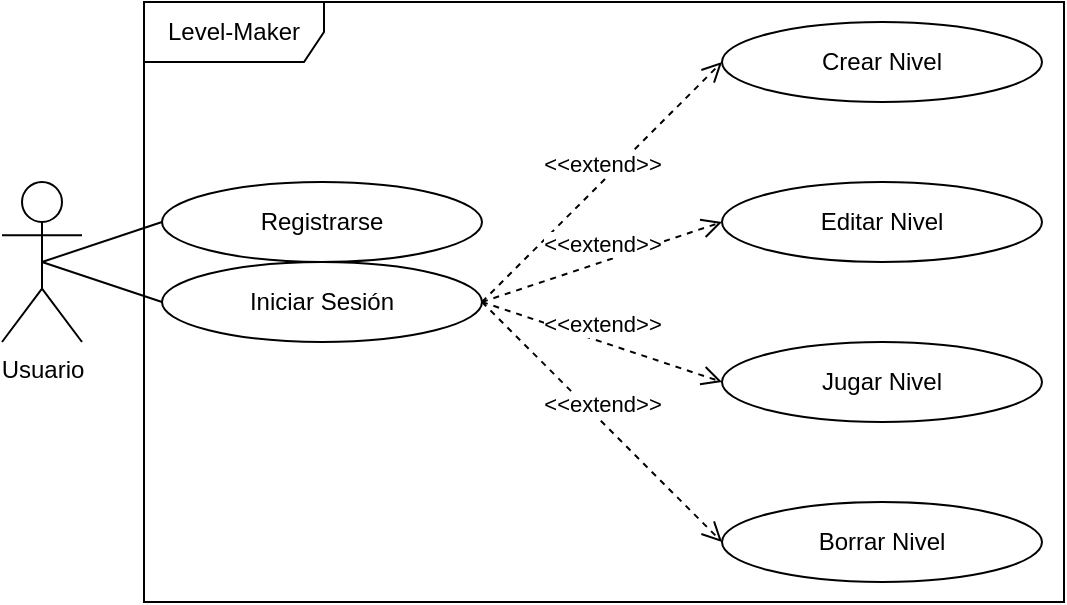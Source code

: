 <mxfile>
    <diagram id="imfi-5iLqrDbbkuD3J4O" name="Página-1">
        <mxGraphModel dx="1010" dy="327" grid="1" gridSize="10" guides="1" tooltips="1" connect="1" arrows="1" fold="1" page="0" pageScale="1" pageWidth="827" pageHeight="1169" math="0" shadow="0">
            <root>
                <mxCell id="0"/>
                <mxCell id="1" parent="0"/>
                <mxCell id="3" value="Registrarse" style="ellipse;whiteSpace=wrap;html=1;" parent="1" vertex="1">
                    <mxGeometry x="240" y="640" width="160" height="40" as="geometry"/>
                </mxCell>
                <mxCell id="4" value="Iniciar Sesión" style="ellipse;whiteSpace=wrap;html=1;" parent="1" vertex="1">
                    <mxGeometry x="240" y="680" width="160" height="40" as="geometry"/>
                </mxCell>
                <mxCell id="5" value="Crear Nivel" style="ellipse;whiteSpace=wrap;html=1;" parent="1" vertex="1">
                    <mxGeometry x="520" y="560" width="160" height="40" as="geometry"/>
                </mxCell>
                <mxCell id="6" value="Editar Nivel" style="ellipse;whiteSpace=wrap;html=1;" parent="1" vertex="1">
                    <mxGeometry x="520" y="640" width="160" height="40" as="geometry"/>
                </mxCell>
                <mxCell id="7" value="Borrar Nivel" style="ellipse;whiteSpace=wrap;html=1;" parent="1" vertex="1">
                    <mxGeometry x="520" y="800" width="160" height="40" as="geometry"/>
                </mxCell>
                <mxCell id="8" value="Jugar Nivel" style="ellipse;whiteSpace=wrap;html=1;" parent="1" vertex="1">
                    <mxGeometry x="520" y="720" width="160" height="40" as="geometry"/>
                </mxCell>
                <mxCell id="10" value="Usuario" style="shape=umlActor;verticalLabelPosition=bottom;verticalAlign=top;html=1;outlineConnect=0;" parent="1" vertex="1">
                    <mxGeometry x="160" y="640" width="40" height="80" as="geometry"/>
                </mxCell>
                <mxCell id="11" value="" style="endArrow=none;html=1;entryX=0;entryY=0.5;entryDx=0;entryDy=0;exitX=0.5;exitY=0.5;exitDx=0;exitDy=0;exitPerimeter=0;" parent="1" source="10" target="3" edge="1">
                    <mxGeometry width="50" height="50" relative="1" as="geometry">
                        <mxPoint x="240" y="340" as="sourcePoint"/>
                        <mxPoint x="340" y="280" as="targetPoint"/>
                    </mxGeometry>
                </mxCell>
                <mxCell id="12" value="" style="endArrow=none;html=1;exitX=0.5;exitY=0.5;exitDx=0;exitDy=0;exitPerimeter=0;entryX=0;entryY=0.5;entryDx=0;entryDy=0;" parent="1" source="10" target="4" edge="1">
                    <mxGeometry width="50" height="50" relative="1" as="geometry">
                        <mxPoint x="360" y="360" as="sourcePoint"/>
                        <mxPoint x="410" y="310" as="targetPoint"/>
                    </mxGeometry>
                </mxCell>
                <mxCell id="19" value="&amp;lt;&amp;lt;extend&amp;gt;&amp;gt;" style="html=1;verticalAlign=bottom;endArrow=open;dashed=1;endSize=8;entryX=0;entryY=0.5;entryDx=0;entryDy=0;exitX=1;exitY=0.5;exitDx=0;exitDy=0;" edge="1" parent="1" source="4" target="5">
                    <mxGeometry relative="1" as="geometry">
                        <mxPoint x="460" y="620" as="sourcePoint"/>
                        <mxPoint x="380" y="620" as="targetPoint"/>
                    </mxGeometry>
                </mxCell>
                <mxCell id="20" value="&amp;lt;&amp;lt;extend&amp;gt;&amp;gt;" style="html=1;verticalAlign=bottom;endArrow=open;dashed=1;endSize=8;entryX=0;entryY=0.5;entryDx=0;entryDy=0;exitX=1;exitY=0.5;exitDx=0;exitDy=0;" edge="1" parent="1" source="4" target="6">
                    <mxGeometry relative="1" as="geometry">
                        <mxPoint x="410" y="710.0" as="sourcePoint"/>
                        <mxPoint x="530" y="630.0" as="targetPoint"/>
                    </mxGeometry>
                </mxCell>
                <mxCell id="21" value="&amp;lt;&amp;lt;extend&amp;gt;&amp;gt;" style="html=1;verticalAlign=bottom;endArrow=open;dashed=1;endSize=8;entryX=0;entryY=0.5;entryDx=0;entryDy=0;exitX=1;exitY=0.5;exitDx=0;exitDy=0;" edge="1" parent="1" source="4" target="8">
                    <mxGeometry relative="1" as="geometry">
                        <mxPoint x="420" y="720.0" as="sourcePoint"/>
                        <mxPoint x="540" y="640.0" as="targetPoint"/>
                    </mxGeometry>
                </mxCell>
                <mxCell id="22" value="&amp;lt;&amp;lt;extend&amp;gt;&amp;gt;" style="html=1;verticalAlign=bottom;endArrow=open;dashed=1;endSize=8;entryX=0;entryY=0.5;entryDx=0;entryDy=0;exitX=1;exitY=0.5;exitDx=0;exitDy=0;startArrow=none;" edge="1" parent="1" source="4" target="7">
                    <mxGeometry relative="1" as="geometry">
                        <mxPoint x="430" y="730.0" as="sourcePoint"/>
                        <mxPoint x="550" y="650.0" as="targetPoint"/>
                    </mxGeometry>
                </mxCell>
                <mxCell id="17" value="Level-Maker" style="shape=umlFrame;whiteSpace=wrap;html=1;width=90;height=30;" parent="1" vertex="1">
                    <mxGeometry x="231" y="550" width="460" height="300" as="geometry"/>
                </mxCell>
            </root>
        </mxGraphModel>
    </diagram>
</mxfile>
